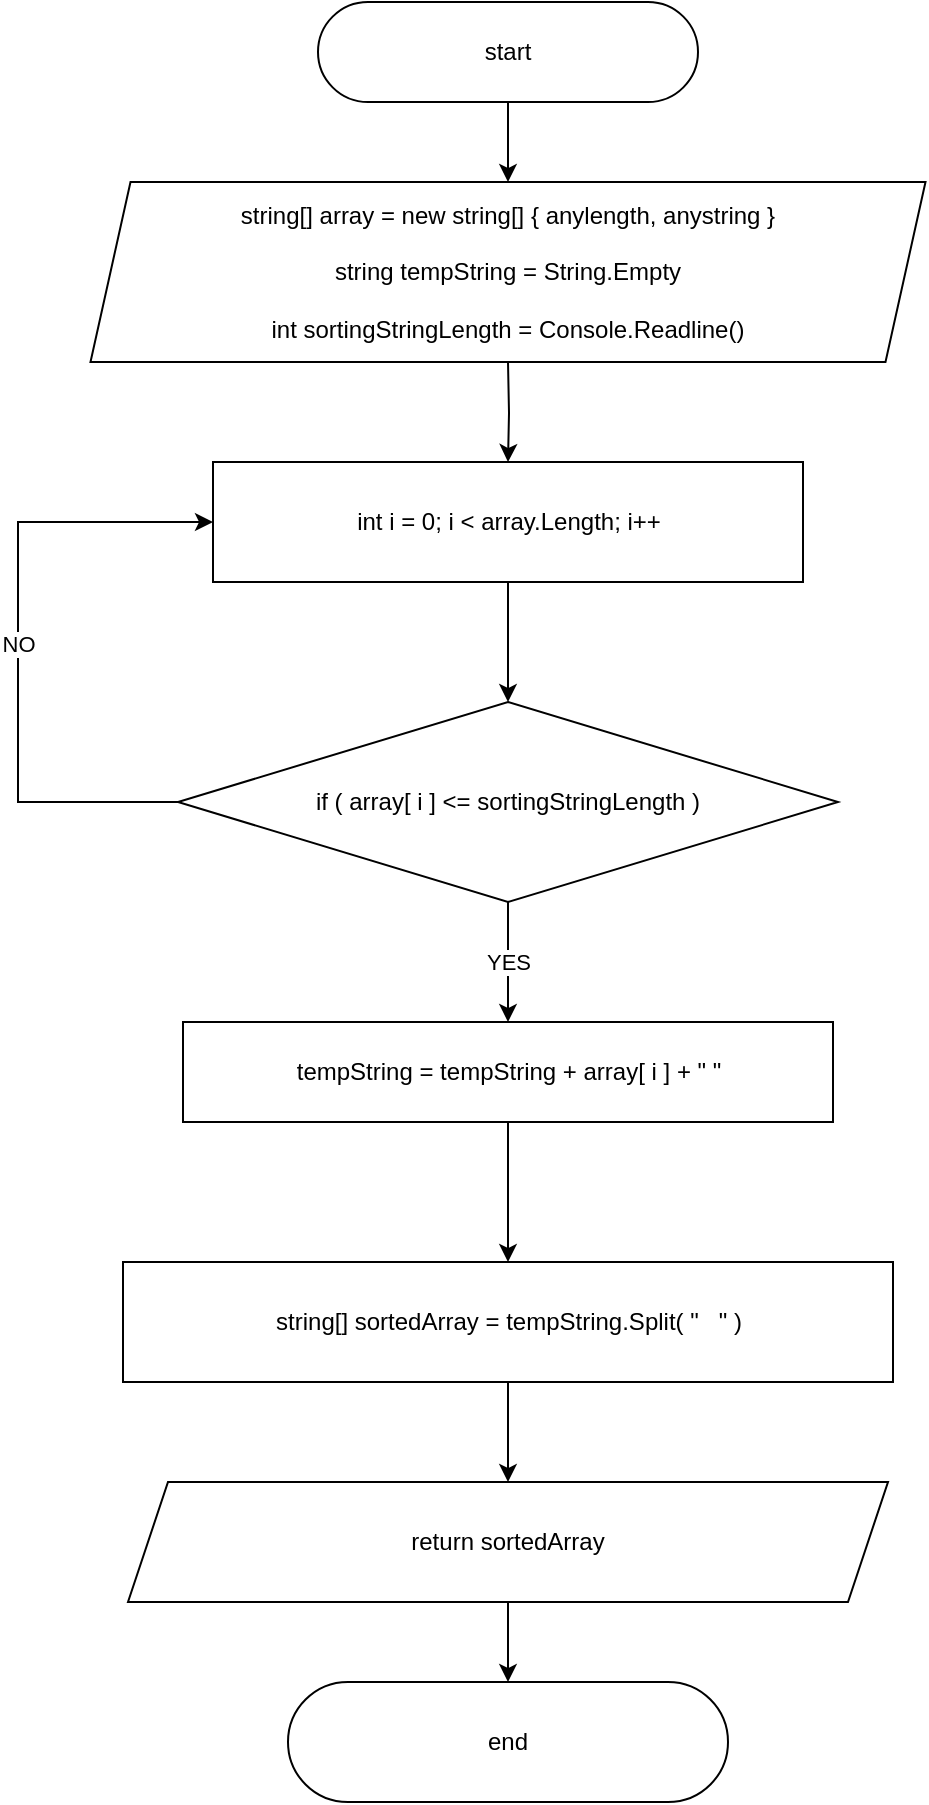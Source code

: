 <mxfile version="20.8.16" type="device"><diagram name="Страница 1" id="fk-_r9UiSzc_4vh3POjn"><mxGraphModel dx="1100" dy="809" grid="1" gridSize="10" guides="1" tooltips="1" connect="1" arrows="1" fold="1" page="1" pageScale="1" pageWidth="827" pageHeight="1169" math="0" shadow="0"><root><mxCell id="0"/><mxCell id="1" parent="0"/><mxCell id="qnoGWNcQFh3e09oUpqaI-8" style="edgeStyle=orthogonalEdgeStyle;rounded=0;orthogonalLoop=1;jettySize=auto;html=1;entryX=0.5;entryY=0;entryDx=0;entryDy=0;fontColor=#000000;" parent="1" source="qnoGWNcQFh3e09oUpqaI-1" edge="1"><mxGeometry relative="1" as="geometry"><mxPoint x="425" y="100" as="targetPoint"/></mxGeometry></mxCell><mxCell id="qnoGWNcQFh3e09oUpqaI-1" value="start" style="rounded=1;whiteSpace=wrap;html=1;arcSize=50;" parent="1" vertex="1"><mxGeometry x="330" y="10" width="190" height="50" as="geometry"/></mxCell><mxCell id="qnoGWNcQFh3e09oUpqaI-9" style="edgeStyle=orthogonalEdgeStyle;rounded=0;orthogonalLoop=1;jettySize=auto;html=1;entryX=0.5;entryY=0;entryDx=0;entryDy=0;fontColor=#000000;" parent="1" target="qnoGWNcQFh3e09oUpqaI-4" edge="1"><mxGeometry relative="1" as="geometry"><mxPoint x="425" y="190" as="sourcePoint"/></mxGeometry></mxCell><mxCell id="qnoGWNcQFh3e09oUpqaI-10" style="edgeStyle=orthogonalEdgeStyle;rounded=0;orthogonalLoop=1;jettySize=auto;html=1;entryX=0.5;entryY=0;entryDx=0;entryDy=0;fontColor=#000000;" parent="1" source="qnoGWNcQFh3e09oUpqaI-4" target="qnoGWNcQFh3e09oUpqaI-5" edge="1"><mxGeometry relative="1" as="geometry"/></mxCell><mxCell id="qnoGWNcQFh3e09oUpqaI-4" value="int i = 0; i &amp;lt; array.Length; i++" style="rounded=0;whiteSpace=wrap;html=1;fontColor=#000000;" parent="1" vertex="1"><mxGeometry x="277.5" y="240" width="295" height="60" as="geometry"/></mxCell><mxCell id="qnoGWNcQFh3e09oUpqaI-11" value="YES" style="edgeStyle=orthogonalEdgeStyle;rounded=0;orthogonalLoop=1;jettySize=auto;html=1;entryX=0.5;entryY=0;entryDx=0;entryDy=0;fontColor=#000000;" parent="1" source="qnoGWNcQFh3e09oUpqaI-5" target="qnoGWNcQFh3e09oUpqaI-6" edge="1"><mxGeometry relative="1" as="geometry"/></mxCell><mxCell id="qnoGWNcQFh3e09oUpqaI-12" value="NO" style="edgeStyle=orthogonalEdgeStyle;rounded=0;orthogonalLoop=1;jettySize=auto;html=1;fontColor=#000000;entryX=0;entryY=0.5;entryDx=0;entryDy=0;" parent="1" source="qnoGWNcQFh3e09oUpqaI-5" target="qnoGWNcQFh3e09oUpqaI-4" edge="1"><mxGeometry relative="1" as="geometry"><mxPoint x="110" y="270" as="targetPoint"/><Array as="points"><mxPoint x="180" y="410"/><mxPoint x="180" y="270"/></Array></mxGeometry></mxCell><mxCell id="qnoGWNcQFh3e09oUpqaI-5" value="if ( array[ i ] &amp;lt;= sortingStringLength )" style="rhombus;whiteSpace=wrap;html=1;fontColor=#000000;" parent="1" vertex="1"><mxGeometry x="260" y="360" width="330" height="100" as="geometry"/></mxCell><mxCell id="qnoGWNcQFh3e09oUpqaI-15" style="edgeStyle=orthogonalEdgeStyle;rounded=0;orthogonalLoop=1;jettySize=auto;html=1;fontColor=#000000;" parent="1" source="qnoGWNcQFh3e09oUpqaI-6" target="qnoGWNcQFh3e09oUpqaI-14" edge="1"><mxGeometry relative="1" as="geometry"/></mxCell><mxCell id="qnoGWNcQFh3e09oUpqaI-6" value="tempString = tempString + array[ i ] + &quot; &quot;" style="rounded=0;whiteSpace=wrap;html=1;fontColor=#000000;" parent="1" vertex="1"><mxGeometry x="262.5" y="520" width="325" height="50" as="geometry"/></mxCell><mxCell id="qnoGWNcQFh3e09oUpqaI-19" style="edgeStyle=orthogonalEdgeStyle;rounded=0;orthogonalLoop=1;jettySize=auto;html=1;entryX=0.5;entryY=0;entryDx=0;entryDy=0;fontColor=#000000;" parent="1" source="qnoGWNcQFh3e09oUpqaI-14" target="qnoGWNcQFh3e09oUpqaI-18" edge="1"><mxGeometry relative="1" as="geometry"/></mxCell><mxCell id="qnoGWNcQFh3e09oUpqaI-14" value="string[] sortedArray = tempString.Split( &quot;&amp;nbsp; &amp;nbsp;&quot; )" style="rounded=0;whiteSpace=wrap;html=1;fontColor=#000000;" parent="1" vertex="1"><mxGeometry x="232.5" y="640" width="385" height="60" as="geometry"/></mxCell><mxCell id="qnoGWNcQFh3e09oUpqaI-17" value="string[] array = new string[] { anylength, anystring }&lt;br style=&quot;border-color: var(--border-color);&quot;&gt;&lt;br style=&quot;border-color: var(--border-color);&quot;&gt;string tempString = String.Empty&lt;br style=&quot;border-color: var(--border-color);&quot;&gt;&lt;br style=&quot;border-color: var(--border-color);&quot;&gt;int sortingStringLength = Console.Readline()" style="shape=parallelogram;perimeter=parallelogramPerimeter;whiteSpace=wrap;html=1;fixedSize=1;fontColor=#000000;" parent="1" vertex="1"><mxGeometry x="216.25" y="100" width="417.5" height="90" as="geometry"/></mxCell><mxCell id="qnoGWNcQFh3e09oUpqaI-21" style="edgeStyle=orthogonalEdgeStyle;rounded=0;orthogonalLoop=1;jettySize=auto;html=1;entryX=0.5;entryY=0;entryDx=0;entryDy=0;fontColor=#000000;" parent="1" source="qnoGWNcQFh3e09oUpqaI-18" target="qnoGWNcQFh3e09oUpqaI-20" edge="1"><mxGeometry relative="1" as="geometry"/></mxCell><mxCell id="qnoGWNcQFh3e09oUpqaI-18" value="return sortedArray" style="shape=parallelogram;perimeter=parallelogramPerimeter;whiteSpace=wrap;html=1;fixedSize=1;fontColor=#000000;" parent="1" vertex="1"><mxGeometry x="235" y="750" width="380" height="60" as="geometry"/></mxCell><mxCell id="qnoGWNcQFh3e09oUpqaI-20" value="end" style="rounded=1;whiteSpace=wrap;html=1;fontColor=#000000;arcSize=50;" parent="1" vertex="1"><mxGeometry x="315" y="850" width="220" height="60" as="geometry"/></mxCell></root></mxGraphModel></diagram></mxfile>